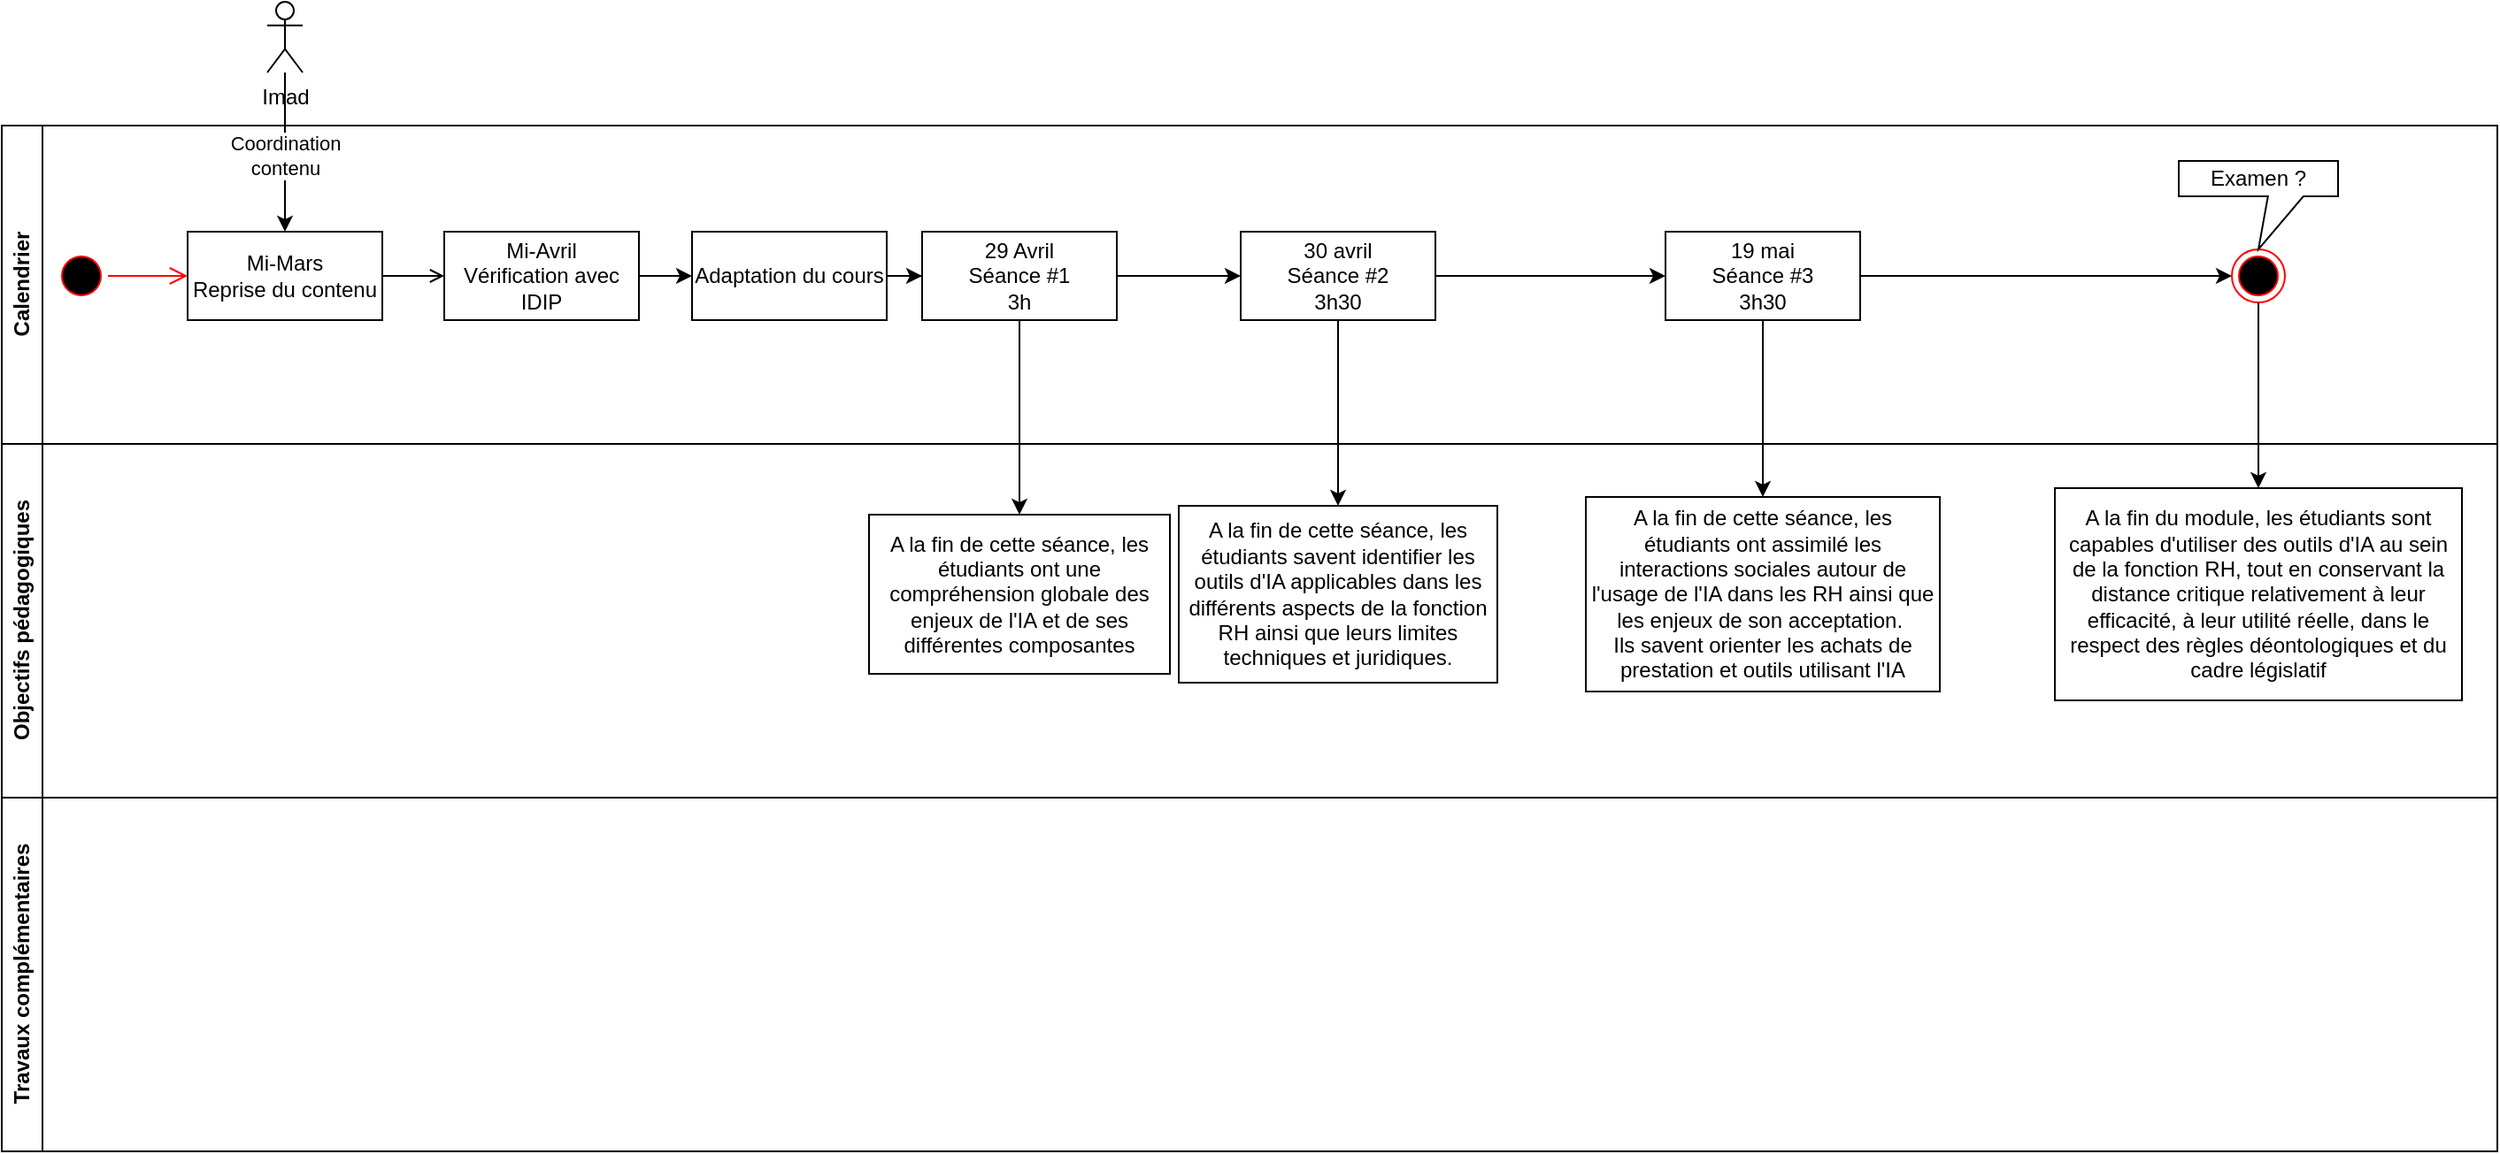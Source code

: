 <mxfile version="26.0.16">
  <diagram name="Page-1" id="e7e014a7-5840-1c2e-5031-d8a46d1fe8dd">
    <mxGraphModel dx="1396" dy="761" grid="1" gridSize="10" guides="1" tooltips="1" connect="1" arrows="1" fold="1" page="1" pageScale="1" pageWidth="1654" pageHeight="1169" background="none" math="0" shadow="0">
      <root>
        <mxCell id="0" />
        <mxCell id="1" parent="0" />
        <mxCell id="QrdZ3zOz95iLeTfScC8g-41" value="Calendrier" style="swimlane;horizontal=0;whiteSpace=wrap;html=1;verticalAlign=middle;" vertex="1" parent="1">
          <mxGeometry x="50" y="130" width="1410" height="180" as="geometry" />
        </mxCell>
        <mxCell id="QrdZ3zOz95iLeTfScC8g-42" value="" style="ellipse;html=1;shape=startState;fillColor=#000000;strokeColor=#ff0000;" vertex="1" parent="QrdZ3zOz95iLeTfScC8g-41">
          <mxGeometry x="30" y="70" width="30" height="30" as="geometry" />
        </mxCell>
        <mxCell id="QrdZ3zOz95iLeTfScC8g-43" value="" style="edgeStyle=orthogonalEdgeStyle;html=1;verticalAlign=bottom;endArrow=open;endSize=8;strokeColor=#ff0000;rounded=0;entryX=0;entryY=0.5;entryDx=0;entryDy=0;" edge="1" source="QrdZ3zOz95iLeTfScC8g-42" parent="QrdZ3zOz95iLeTfScC8g-41" target="QrdZ3zOz95iLeTfScC8g-55">
          <mxGeometry relative="1" as="geometry">
            <mxPoint x="120" y="85" as="targetPoint" />
          </mxGeometry>
        </mxCell>
        <mxCell id="QrdZ3zOz95iLeTfScC8g-46" value="" style="edgeStyle=orthogonalEdgeStyle;rounded=0;orthogonalLoop=1;jettySize=auto;html=1;" edge="1" parent="QrdZ3zOz95iLeTfScC8g-41" source="QrdZ3zOz95iLeTfScC8g-44" target="QrdZ3zOz95iLeTfScC8g-45">
          <mxGeometry relative="1" as="geometry" />
        </mxCell>
        <mxCell id="QrdZ3zOz95iLeTfScC8g-56" value="" style="edgeStyle=orthogonalEdgeStyle;rounded=0;orthogonalLoop=1;jettySize=auto;html=1;startArrow=open;startFill=0;endArrow=none;" edge="1" parent="QrdZ3zOz95iLeTfScC8g-41" source="QrdZ3zOz95iLeTfScC8g-44" target="QrdZ3zOz95iLeTfScC8g-55">
          <mxGeometry relative="1" as="geometry" />
        </mxCell>
        <mxCell id="QrdZ3zOz95iLeTfScC8g-44" value="Mi-Avril&lt;br&gt;Vérification avec IDIP" style="html=1;whiteSpace=wrap;" vertex="1" parent="QrdZ3zOz95iLeTfScC8g-41">
          <mxGeometry x="250" y="60" width="110" height="50" as="geometry" />
        </mxCell>
        <mxCell id="QrdZ3zOz95iLeTfScC8g-48" value="" style="edgeStyle=orthogonalEdgeStyle;rounded=0;orthogonalLoop=1;jettySize=auto;html=1;" edge="1" parent="QrdZ3zOz95iLeTfScC8g-41" source="QrdZ3zOz95iLeTfScC8g-45" target="QrdZ3zOz95iLeTfScC8g-47">
          <mxGeometry relative="1" as="geometry" />
        </mxCell>
        <mxCell id="QrdZ3zOz95iLeTfScC8g-45" value="Adaptation du cours" style="html=1;whiteSpace=wrap;" vertex="1" parent="QrdZ3zOz95iLeTfScC8g-41">
          <mxGeometry x="390" y="60" width="110" height="50" as="geometry" />
        </mxCell>
        <mxCell id="QrdZ3zOz95iLeTfScC8g-50" value="" style="edgeStyle=orthogonalEdgeStyle;rounded=0;orthogonalLoop=1;jettySize=auto;html=1;" edge="1" parent="QrdZ3zOz95iLeTfScC8g-41" source="QrdZ3zOz95iLeTfScC8g-47" target="QrdZ3zOz95iLeTfScC8g-49">
          <mxGeometry relative="1" as="geometry" />
        </mxCell>
        <mxCell id="QrdZ3zOz95iLeTfScC8g-47" value="29 Avril&lt;br&gt;Séance #1&lt;br&gt;3h" style="html=1;whiteSpace=wrap;" vertex="1" parent="QrdZ3zOz95iLeTfScC8g-41">
          <mxGeometry x="520" y="60" width="110" height="50" as="geometry" />
        </mxCell>
        <mxCell id="QrdZ3zOz95iLeTfScC8g-52" value="" style="edgeStyle=orthogonalEdgeStyle;rounded=0;orthogonalLoop=1;jettySize=auto;html=1;" edge="1" parent="QrdZ3zOz95iLeTfScC8g-41" source="QrdZ3zOz95iLeTfScC8g-49" target="QrdZ3zOz95iLeTfScC8g-51">
          <mxGeometry relative="1" as="geometry" />
        </mxCell>
        <mxCell id="QrdZ3zOz95iLeTfScC8g-49" value="30 avril&lt;br&gt;Séance #2&lt;br&gt;3h30" style="html=1;whiteSpace=wrap;" vertex="1" parent="QrdZ3zOz95iLeTfScC8g-41">
          <mxGeometry x="700" y="60" width="110" height="50" as="geometry" />
        </mxCell>
        <mxCell id="QrdZ3zOz95iLeTfScC8g-54" style="edgeStyle=orthogonalEdgeStyle;rounded=0;orthogonalLoop=1;jettySize=auto;html=1;entryX=0;entryY=0.5;entryDx=0;entryDy=0;" edge="1" parent="QrdZ3zOz95iLeTfScC8g-41" source="QrdZ3zOz95iLeTfScC8g-51" target="QrdZ3zOz95iLeTfScC8g-53">
          <mxGeometry relative="1" as="geometry" />
        </mxCell>
        <mxCell id="QrdZ3zOz95iLeTfScC8g-51" value="19 mai&lt;br&gt;Séance #3&lt;br&gt;3h30" style="html=1;whiteSpace=wrap;" vertex="1" parent="QrdZ3zOz95iLeTfScC8g-41">
          <mxGeometry x="940" y="60" width="110" height="50" as="geometry" />
        </mxCell>
        <mxCell id="QrdZ3zOz95iLeTfScC8g-53" value="" style="ellipse;html=1;shape=endState;fillColor=#000000;strokeColor=#ff0000;" vertex="1" parent="QrdZ3zOz95iLeTfScC8g-41">
          <mxGeometry x="1260" y="70" width="30" height="30" as="geometry" />
        </mxCell>
        <mxCell id="QrdZ3zOz95iLeTfScC8g-55" value="&lt;div&gt;Mi-Mars&lt;/div&gt;Reprise du contenu" style="html=1;whiteSpace=wrap;" vertex="1" parent="QrdZ3zOz95iLeTfScC8g-41">
          <mxGeometry x="105" y="60" width="110" height="50" as="geometry" />
        </mxCell>
        <mxCell id="QrdZ3zOz95iLeTfScC8g-64" value="Examen ?" style="shape=callout;whiteSpace=wrap;html=1;perimeter=calloutPerimeter;size=30;position=0.56;" vertex="1" parent="QrdZ3zOz95iLeTfScC8g-41">
          <mxGeometry x="1230" y="20" width="90" height="50" as="geometry" />
        </mxCell>
        <mxCell id="QrdZ3zOz95iLeTfScC8g-62" style="edgeStyle=orthogonalEdgeStyle;rounded=0;orthogonalLoop=1;jettySize=auto;html=1;entryX=0.5;entryY=0;entryDx=0;entryDy=0;" edge="1" parent="1" source="QrdZ3zOz95iLeTfScC8g-58" target="QrdZ3zOz95iLeTfScC8g-55">
          <mxGeometry relative="1" as="geometry" />
        </mxCell>
        <mxCell id="QrdZ3zOz95iLeTfScC8g-63" value="Coordination &lt;br&gt;contenu" style="edgeLabel;html=1;align=center;verticalAlign=middle;resizable=0;points=[];" vertex="1" connectable="0" parent="QrdZ3zOz95iLeTfScC8g-62">
          <mxGeometry x="0.042" relative="1" as="geometry">
            <mxPoint as="offset" />
          </mxGeometry>
        </mxCell>
        <mxCell id="QrdZ3zOz95iLeTfScC8g-58" value="Imad" style="shape=umlActor;verticalLabelPosition=bottom;verticalAlign=top;html=1;" vertex="1" parent="1">
          <mxGeometry x="200" y="60" width="20" height="40" as="geometry" />
        </mxCell>
        <mxCell id="QrdZ3zOz95iLeTfScC8g-65" value="Objectifs pédagogiques" style="swimlane;horizontal=0;whiteSpace=wrap;html=1;" vertex="1" parent="1">
          <mxGeometry x="50" y="310" width="1410" height="200" as="geometry" />
        </mxCell>
        <mxCell id="QrdZ3zOz95iLeTfScC8g-67" value="A la fin de cette séance, les étudiants ont une compréhension globale des enjeux de l&#39;IA et de ses différentes composantes" style="html=1;whiteSpace=wrap;movableLabel=0;" vertex="1" parent="QrdZ3zOz95iLeTfScC8g-65">
          <mxGeometry x="490" y="40" width="170" height="90" as="geometry" />
        </mxCell>
        <mxCell id="QrdZ3zOz95iLeTfScC8g-69" value="A la fin de cette séance, les étudiants savent identifier les outils d&#39;IA applicables dans les différents aspects de la fonction RH ainsi que leurs limites techniques et juridiques." style="html=1;whiteSpace=wrap;" vertex="1" parent="QrdZ3zOz95iLeTfScC8g-65">
          <mxGeometry x="665" y="35" width="180" height="100" as="geometry" />
        </mxCell>
        <mxCell id="QrdZ3zOz95iLeTfScC8g-71" value="A la fin de cette séance, les étudiants ont assimilé les interactions sociales autour de l&#39;usage de l&#39;IA dans les RH ainsi que les enjeux de son acceptation.&amp;nbsp;&lt;br&gt;Ils savent orienter les achats de prestation et outils utilisant l&#39;IA" style="html=1;whiteSpace=wrap;" vertex="1" parent="QrdZ3zOz95iLeTfScC8g-65">
          <mxGeometry x="895" y="30" width="200" height="110" as="geometry" />
        </mxCell>
        <mxCell id="QrdZ3zOz95iLeTfScC8g-77" value="A la fin du module, les étudiants sont capables d&#39;utiliser des outils d&#39;IA au sein de la fonction RH, tout en conservant la distance critique relativement à leur efficacité, à leur utilité réelle, dans le respect des règles déontologiques et du cadre législatif" style="html=1;whiteSpace=wrap;" vertex="1" parent="QrdZ3zOz95iLeTfScC8g-65">
          <mxGeometry x="1160" y="25" width="230" height="120" as="geometry" />
        </mxCell>
        <mxCell id="QrdZ3zOz95iLeTfScC8g-73" value="Travaux complémentaires" style="swimlane;horizontal=0;whiteSpace=wrap;html=1;" vertex="1" parent="1">
          <mxGeometry x="50" y="510" width="1410" height="200" as="geometry" />
        </mxCell>
        <mxCell id="QrdZ3zOz95iLeTfScC8g-74" style="edgeStyle=orthogonalEdgeStyle;rounded=0;orthogonalLoop=1;jettySize=auto;html=1;" edge="1" parent="1" source="QrdZ3zOz95iLeTfScC8g-49" target="QrdZ3zOz95iLeTfScC8g-69">
          <mxGeometry relative="1" as="geometry" />
        </mxCell>
        <mxCell id="QrdZ3zOz95iLeTfScC8g-75" style="edgeStyle=orthogonalEdgeStyle;rounded=0;orthogonalLoop=1;jettySize=auto;html=1;entryX=0.5;entryY=0;entryDx=0;entryDy=0;" edge="1" parent="1" source="QrdZ3zOz95iLeTfScC8g-47" target="QrdZ3zOz95iLeTfScC8g-67">
          <mxGeometry relative="1" as="geometry" />
        </mxCell>
        <mxCell id="QrdZ3zOz95iLeTfScC8g-76" style="edgeStyle=orthogonalEdgeStyle;rounded=0;orthogonalLoop=1;jettySize=auto;html=1;entryX=0.5;entryY=0;entryDx=0;entryDy=0;" edge="1" parent="1" source="QrdZ3zOz95iLeTfScC8g-51" target="QrdZ3zOz95iLeTfScC8g-71">
          <mxGeometry relative="1" as="geometry" />
        </mxCell>
        <mxCell id="QrdZ3zOz95iLeTfScC8g-78" style="edgeStyle=orthogonalEdgeStyle;rounded=0;orthogonalLoop=1;jettySize=auto;html=1;exitX=0.5;exitY=1;exitDx=0;exitDy=0;entryX=0.5;entryY=0;entryDx=0;entryDy=0;" edge="1" parent="1" source="QrdZ3zOz95iLeTfScC8g-53" target="QrdZ3zOz95iLeTfScC8g-77">
          <mxGeometry relative="1" as="geometry" />
        </mxCell>
      </root>
    </mxGraphModel>
  </diagram>
</mxfile>
